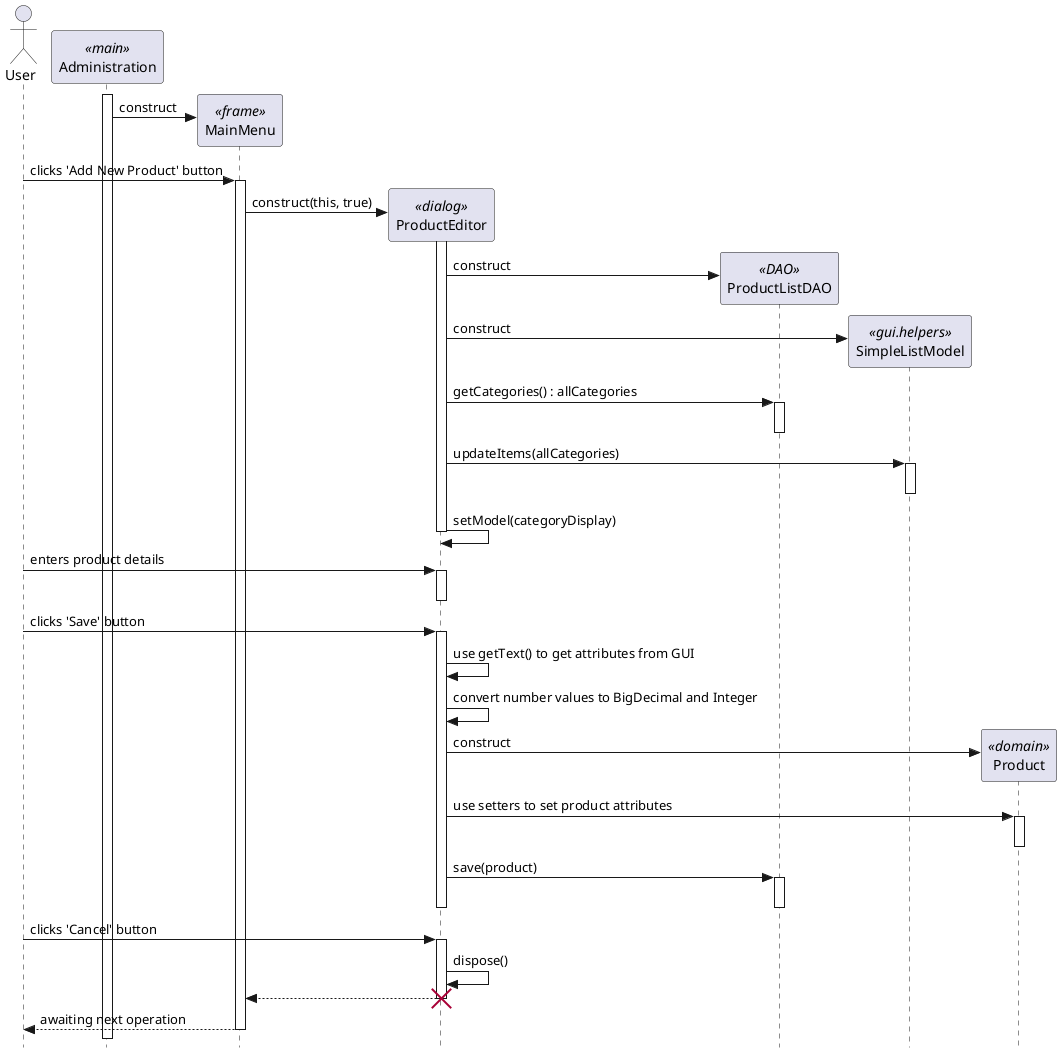 @startuml

' use strict UML mode
skinparam style strictuml

' create actor user
actor "User" as user

' create main adminstration 
participant "Administration" as main <<main>>
main++

' create main menu frame
create "MainMenu" as menu <<frame>>
main -> menu : construct

user -> menu++ : clicks 'Add New Product' button

' create product editor dialog
create "ProductEditor" as editor <<dialog>>
menu -> editor : construct(this, true)

editor++

' create a DAO
create "ProductListDAO" as dao <<DAO>>
editor -> dao : construct 

' create the simple model list
create "SimpleListModel" as modellist <<gui.helpers>>
editor -> modellist : construct

' retrieve all categories from dao
editor -> dao++ : getCategories() : allCategories
dao--

' set Simple Model List with categories
editor -> modellist++ : updateItems(allCategories)
modellist--

' update combo box to show categories
editor -> editor : setModel(categoryDisplay)

editor--

' user enters product details and clicks the save product button
user -> editor++ : enters product details
editor--

user -> editor++ : clicks 'Save' button

' self interactions to pull text and run conversions
editor -> editor : use getText() to get attributes from GUI
editor -> editor : convert number values to BigDecimal and Integer

' create a Product
create "Product" as product <<domain>>
editor -> product : construct

' set product attributes
editor -> product++ : use setters to set product attributes
product-- 


'editor -> editor : System.out.println(product)

' save product to dao
editor -> dao++ : save(product)
dao--

editor--

' dispose dialog
user -> editor++ : clicks 'Cancel' button
editor -> editor : dispose()

' show control returning to menu as editor closes
editor --> menu 
destroy editor

menu --> user-- : awaiting next operation

@enduml
